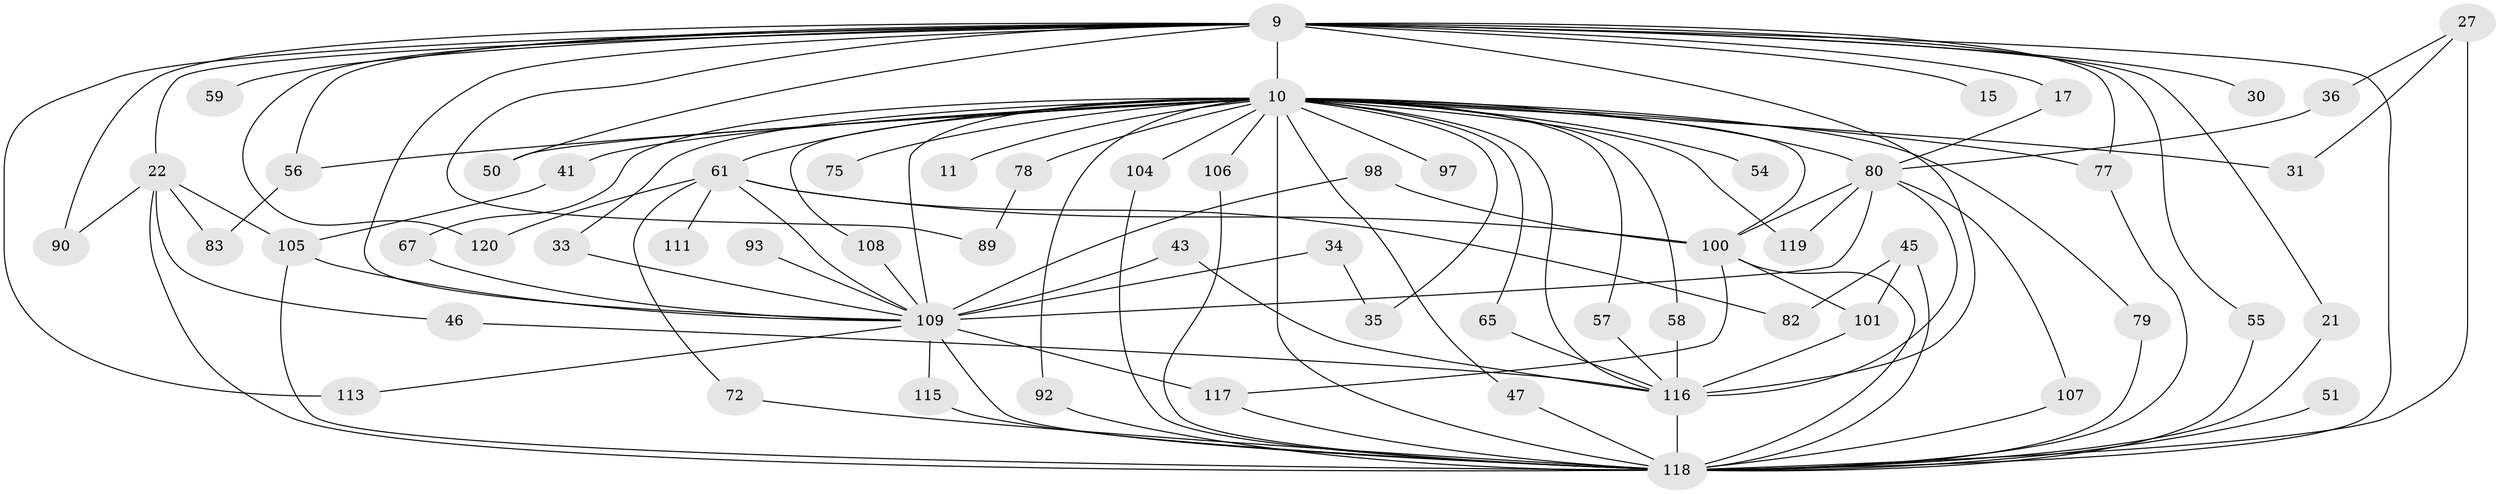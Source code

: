 // original degree distribution, {22: 0.016666666666666666, 16: 0.008333333333333333, 24: 0.008333333333333333, 19: 0.008333333333333333, 26: 0.008333333333333333, 20: 0.016666666666666666, 25: 0.008333333333333333, 23: 0.008333333333333333, 2: 0.5083333333333333, 6: 0.03333333333333333, 7: 0.008333333333333333, 3: 0.25, 5: 0.05, 4: 0.058333333333333334, 12: 0.008333333333333333}
// Generated by graph-tools (version 1.1) at 2025/45/03/09/25 04:45:24]
// undirected, 60 vertices, 112 edges
graph export_dot {
graph [start="1"]
  node [color=gray90,style=filled];
  9 [super="+4+2"];
  10 [super="+5"];
  11;
  15;
  17;
  21;
  22 [super="+14"];
  27 [super="+25"];
  30;
  31;
  33 [super="+23"];
  34;
  35;
  36;
  41;
  43;
  45 [super="+40"];
  46;
  47;
  50;
  51;
  54;
  55;
  56 [super="+38"];
  57;
  58;
  59;
  61 [super="+20"];
  65;
  67;
  72;
  75;
  77 [super="+73"];
  78;
  79;
  80 [super="+66+70"];
  82;
  83;
  89;
  90 [super="+76"];
  92;
  93;
  97;
  98;
  100 [super="+84+12"];
  101 [super="+95"];
  104 [super="+44"];
  105 [super="+102"];
  106 [super="+94+48"];
  107;
  108;
  109 [super="+18+8"];
  111 [super="+103"];
  113 [super="+28"];
  115;
  116 [super="+87+96+114"];
  117 [super="+85"];
  118 [super="+37+86+112+99"];
  119 [super="+110"];
  120;
  9 -- 10 [weight=9];
  9 -- 15 [weight=2];
  9 -- 17 [weight=2];
  9 -- 21;
  9 -- 59 [weight=2];
  9 -- 89;
  9 -- 90 [weight=2];
  9 -- 120;
  9 -- 22 [weight=2];
  9 -- 30 [weight=2];
  9 -- 109 [weight=7];
  9 -- 116 [weight=5];
  9 -- 55;
  9 -- 56 [weight=2];
  9 -- 113 [weight=2];
  9 -- 50;
  9 -- 77;
  9 -- 118 [weight=6];
  10 -- 11 [weight=2];
  10 -- 31;
  10 -- 33;
  10 -- 47;
  10 -- 58;
  10 -- 61;
  10 -- 67;
  10 -- 77 [weight=2];
  10 -- 119 [weight=2];
  10 -- 65;
  10 -- 75;
  10 -- 78 [weight=2];
  10 -- 79;
  10 -- 80 [weight=2];
  10 -- 92;
  10 -- 97 [weight=2];
  10 -- 35;
  10 -- 100 [weight=5];
  10 -- 104 [weight=2];
  10 -- 41;
  10 -- 106 [weight=3];
  10 -- 108;
  10 -- 50;
  10 -- 116;
  10 -- 54 [weight=2];
  10 -- 56;
  10 -- 57;
  10 -- 109 [weight=7];
  10 -- 118 [weight=8];
  17 -- 80;
  21 -- 118;
  22 -- 83;
  22 -- 90;
  22 -- 46;
  22 -- 118 [weight=2];
  22 -- 105;
  27 -- 36;
  27 -- 31;
  27 -- 118 [weight=3];
  33 -- 109;
  34 -- 35;
  34 -- 109 [weight=2];
  36 -- 80;
  41 -- 105;
  43 -- 116;
  43 -- 109;
  45 -- 82;
  45 -- 118 [weight=4];
  45 -- 101;
  46 -- 116;
  47 -- 118;
  51 -- 118;
  55 -- 118;
  56 -- 83;
  57 -- 116;
  58 -- 116;
  61 -- 72;
  61 -- 111 [weight=3];
  61 -- 82;
  61 -- 120;
  61 -- 109 [weight=3];
  61 -- 100 [weight=2];
  65 -- 116;
  67 -- 109;
  72 -- 118;
  77 -- 118;
  78 -- 89;
  79 -- 118;
  80 -- 119;
  80 -- 107;
  80 -- 109 [weight=4];
  80 -- 100;
  80 -- 116;
  92 -- 118;
  93 -- 109 [weight=2];
  98 -- 109;
  98 -- 100;
  100 -- 117;
  100 -- 118 [weight=4];
  100 -- 101;
  101 -- 116;
  104 -- 118;
  105 -- 118 [weight=2];
  105 -- 109 [weight=3];
  106 -- 118;
  107 -- 118;
  108 -- 109;
  109 -- 113;
  109 -- 115;
  109 -- 118 [weight=6];
  109 -- 117;
  115 -- 118;
  116 -- 118 [weight=3];
  117 -- 118;
}
